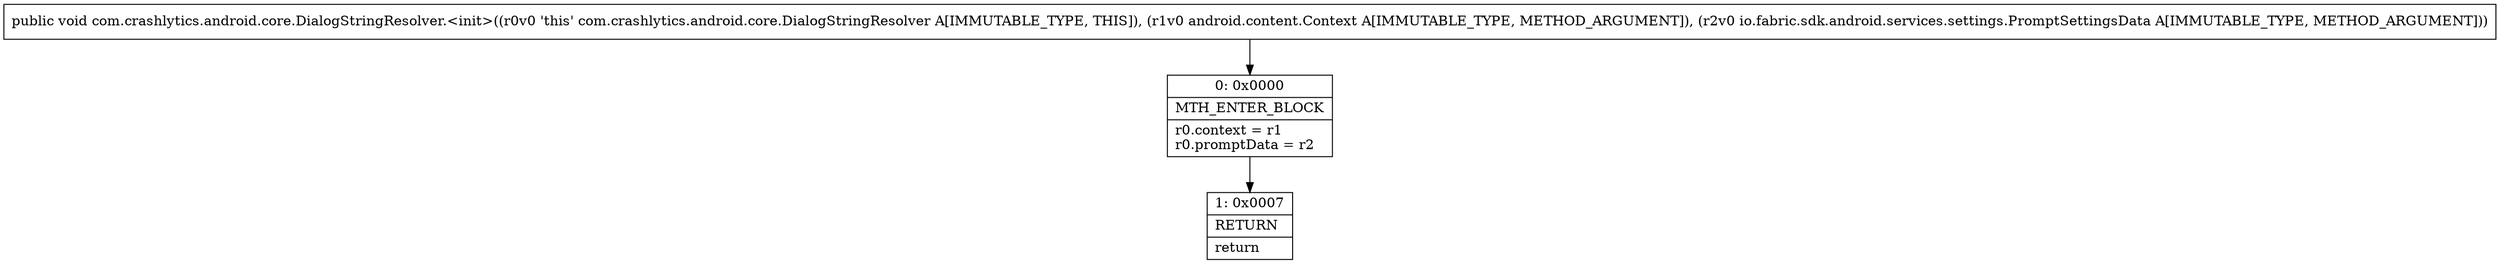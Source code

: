 digraph "CFG forcom.crashlytics.android.core.DialogStringResolver.\<init\>(Landroid\/content\/Context;Lio\/fabric\/sdk\/android\/services\/settings\/PromptSettingsData;)V" {
Node_0 [shape=record,label="{0\:\ 0x0000|MTH_ENTER_BLOCK\l|r0.context = r1\lr0.promptData = r2\l}"];
Node_1 [shape=record,label="{1\:\ 0x0007|RETURN\l|return\l}"];
MethodNode[shape=record,label="{public void com.crashlytics.android.core.DialogStringResolver.\<init\>((r0v0 'this' com.crashlytics.android.core.DialogStringResolver A[IMMUTABLE_TYPE, THIS]), (r1v0 android.content.Context A[IMMUTABLE_TYPE, METHOD_ARGUMENT]), (r2v0 io.fabric.sdk.android.services.settings.PromptSettingsData A[IMMUTABLE_TYPE, METHOD_ARGUMENT])) }"];
MethodNode -> Node_0;
Node_0 -> Node_1;
}

